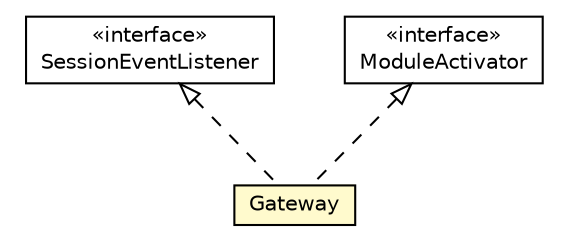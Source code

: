 #!/usr/local/bin/dot
#
# Class diagram 
# Generated by UMLGraph version R5_6-24-gf6e263 (http://www.umlgraph.org/)
#

digraph G {
	edge [fontname="Helvetica",fontsize=10,labelfontname="Helvetica",labelfontsize=10];
	node [fontname="Helvetica",fontsize=10,shape=plaintext];
	nodesep=0.25;
	ranksep=0.5;
	// org.universAAL.ri.gateway.Gateway
	c16677 [label=<<table title="org.universAAL.ri.gateway.Gateway" border="0" cellborder="1" cellspacing="0" cellpadding="2" port="p" bgcolor="lemonChiffon" href="./Gateway.html">
		<tr><td><table border="0" cellspacing="0" cellpadding="1">
<tr><td align="center" balign="center"> Gateway </td></tr>
		</table></td></tr>
		</table>>, URL="./Gateway.html", fontname="Helvetica", fontcolor="black", fontsize=10.0];
	// org.universAAL.ri.gateway.SessionEventListener
	c16678 [label=<<table title="org.universAAL.ri.gateway.SessionEventListener" border="0" cellborder="1" cellspacing="0" cellpadding="2" port="p" href="./SessionEventListener.html">
		<tr><td><table border="0" cellspacing="0" cellpadding="1">
<tr><td align="center" balign="center"> &#171;interface&#187; </td></tr>
<tr><td align="center" balign="center"> SessionEventListener </td></tr>
		</table></td></tr>
		</table>>, URL="./SessionEventListener.html", fontname="Helvetica", fontcolor="black", fontsize=10.0];
	//org.universAAL.ri.gateway.Gateway implements org.universAAL.middleware.container.ModuleActivator
	c16810:p -> c16677:p [dir=back,arrowtail=empty,style=dashed];
	//org.universAAL.ri.gateway.Gateway implements org.universAAL.ri.gateway.SessionEventListener
	c16678:p -> c16677:p [dir=back,arrowtail=empty,style=dashed];
	// org.universAAL.middleware.container.ModuleActivator
	c16810 [label=<<table title="org.universAAL.middleware.container.ModuleActivator" border="0" cellborder="1" cellspacing="0" cellpadding="2" port="p" href="http://java.sun.com/j2se/1.4.2/docs/api/org/universAAL/middleware/container/ModuleActivator.html">
		<tr><td><table border="0" cellspacing="0" cellpadding="1">
<tr><td align="center" balign="center"> &#171;interface&#187; </td></tr>
<tr><td align="center" balign="center"> ModuleActivator </td></tr>
		</table></td></tr>
		</table>>, URL="http://java.sun.com/j2se/1.4.2/docs/api/org/universAAL/middleware/container/ModuleActivator.html", fontname="Helvetica", fontcolor="black", fontsize=10.0];
}


